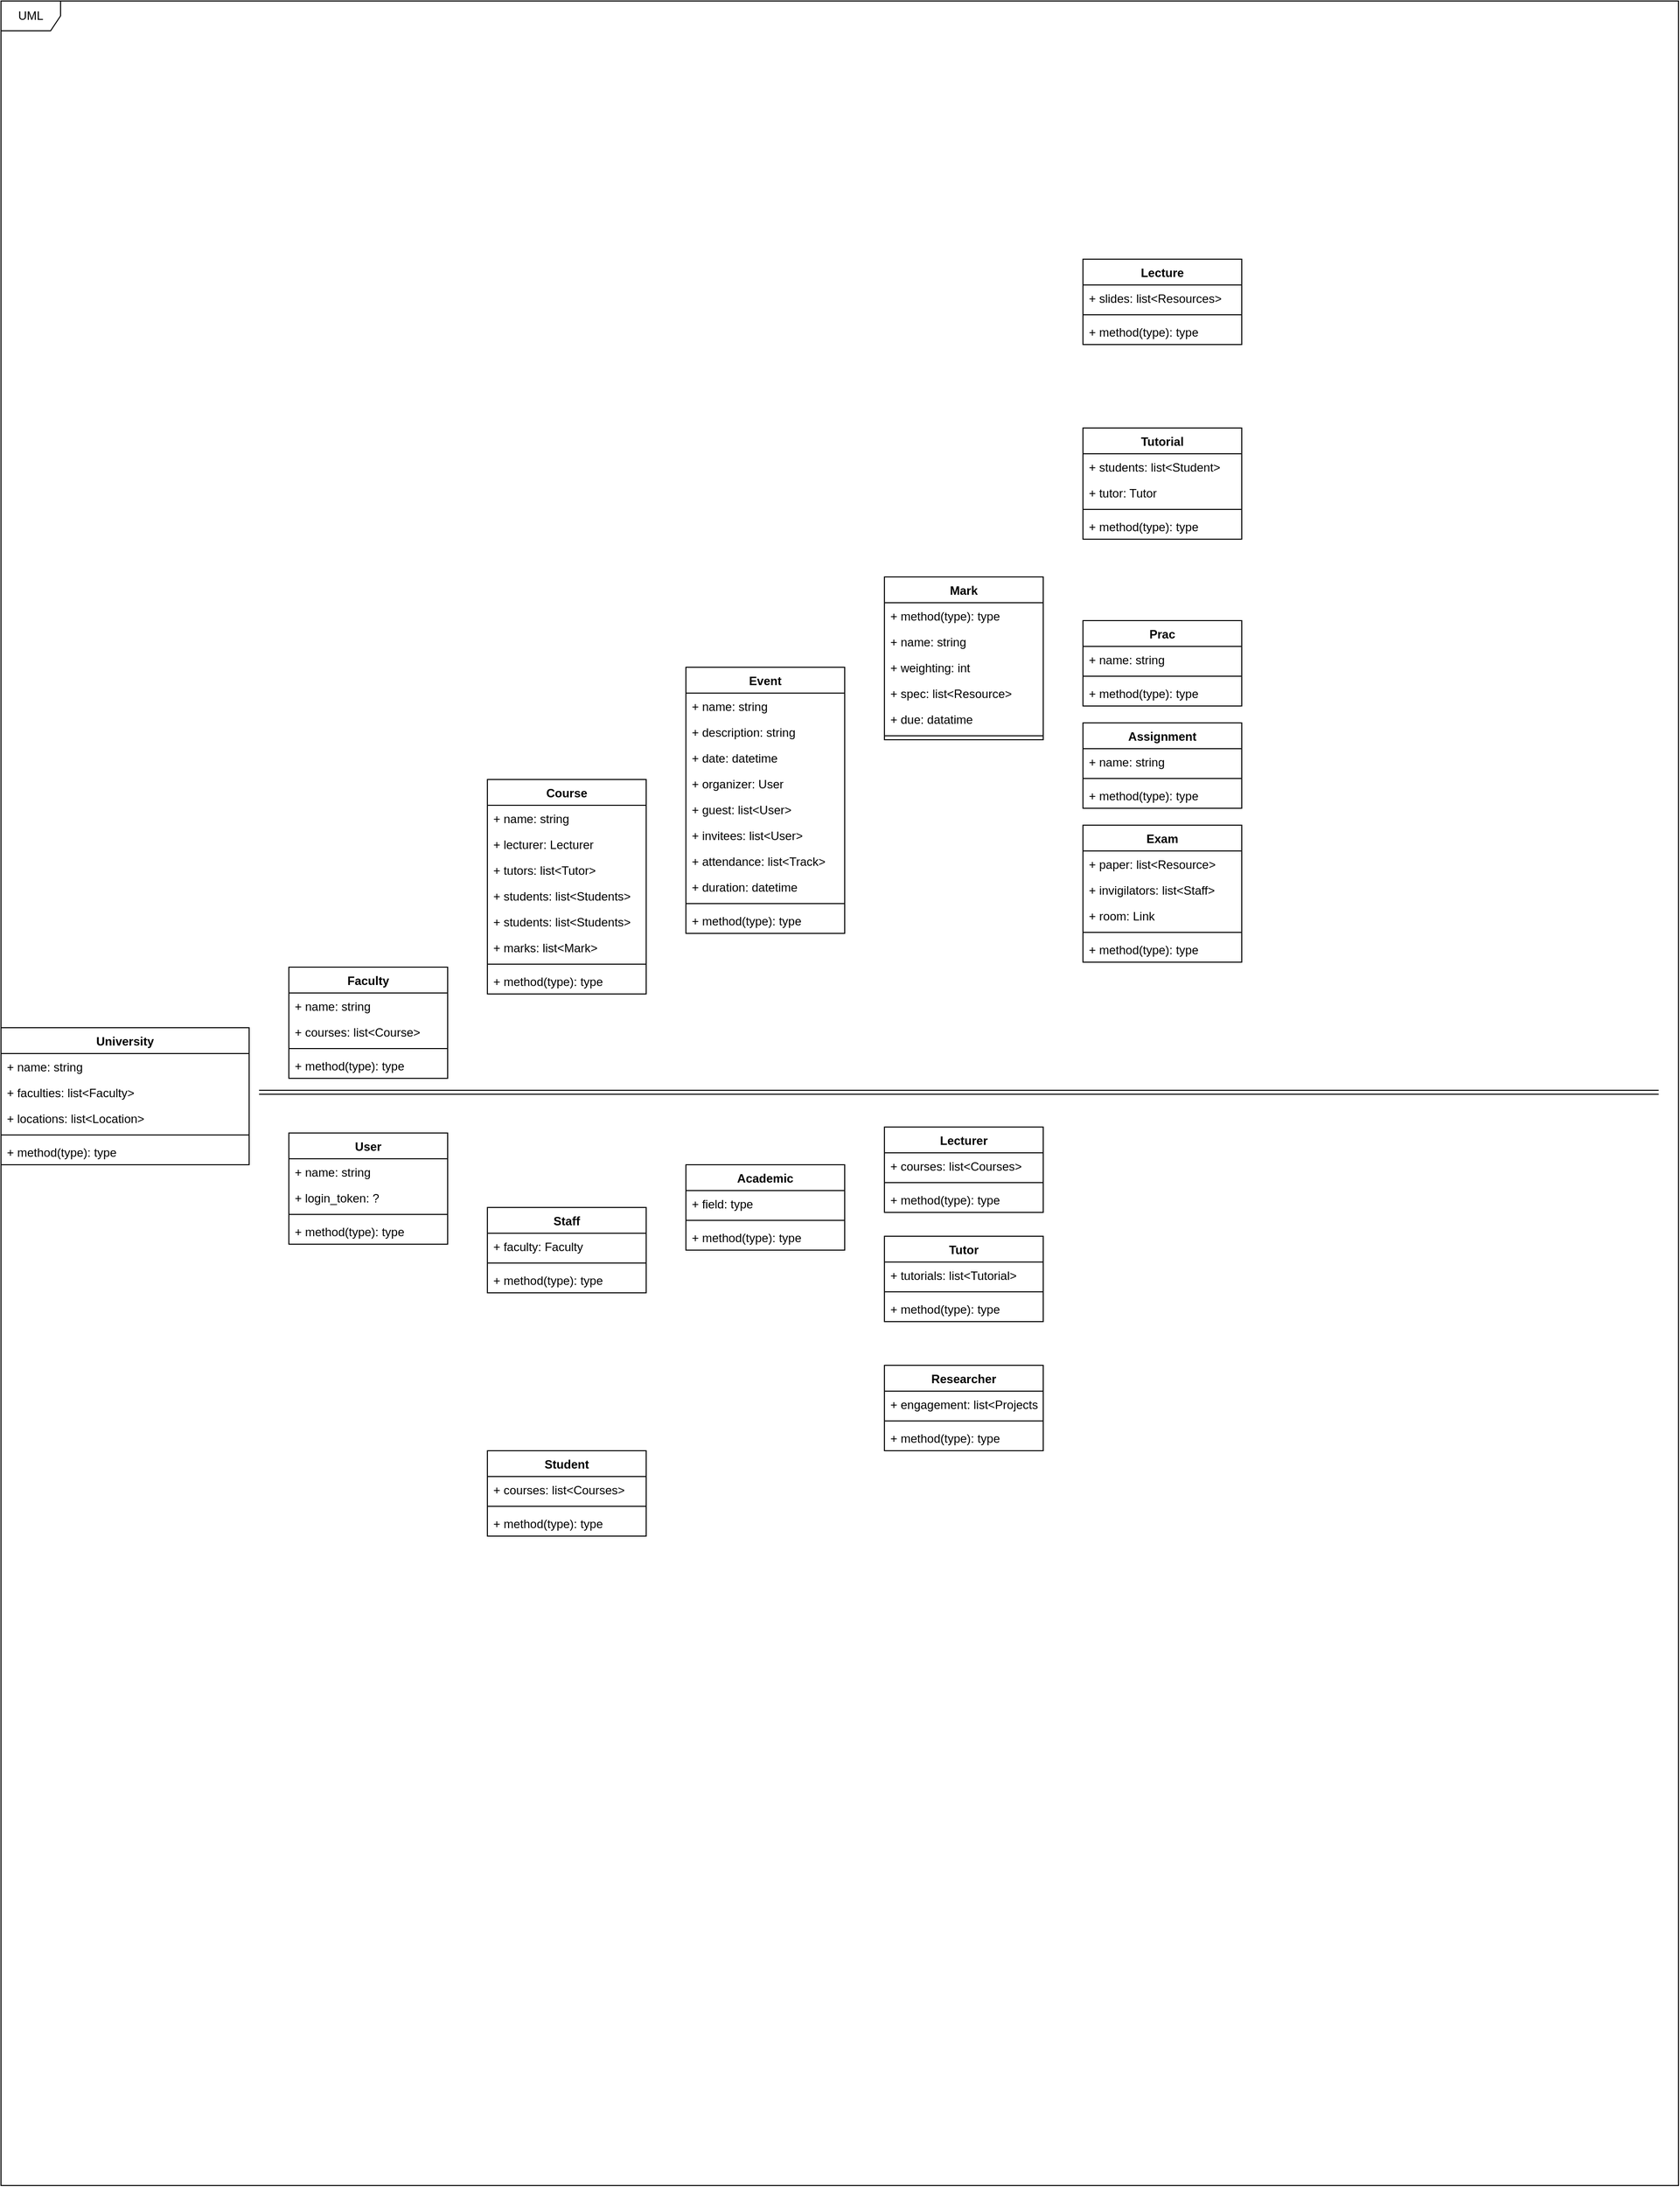 <mxfile version="14.9.9" type="device"><diagram id="Z7m2M0UvymlKABWu2LTI" name="Page-1"><mxGraphModel dx="4924" dy="3640" grid="1" gridSize="10" guides="1" tooltips="1" connect="1" arrows="1" fold="1" page="1" pageScale="1" pageWidth="850" pageHeight="1100" math="0" shadow="0"><root><mxCell id="0"/><mxCell id="1" parent="0"/><mxCell id="wfKHw5XFzL0mgUKnKjJF-109" value="UML" style="shape=umlFrame;whiteSpace=wrap;html=1;" vertex="1" parent="1"><mxGeometry x="-850" y="-1100" width="1690" height="2200" as="geometry"/></mxCell><mxCell id="24iyiNX7i6MSbY_-aKnq-56" value="University" style="swimlane;fontStyle=1;align=center;verticalAlign=top;childLayout=stackLayout;horizontal=1;startSize=26;horizontalStack=0;resizeParent=1;resizeParentMax=0;resizeLast=0;collapsible=1;marginBottom=0;" parent="1" vertex="1"><mxGeometry x="-850" y="-66" width="250" height="138" as="geometry"><mxRectangle x="40" y="60" width="90" height="26" as="alternateBounds"/></mxGeometry></mxCell><mxCell id="24iyiNX7i6MSbY_-aKnq-57" value="+ name: string" style="text;strokeColor=none;fillColor=none;align=left;verticalAlign=top;spacingLeft=4;spacingRight=4;overflow=hidden;rotatable=0;points=[[0,0.5],[1,0.5]];portConstraint=eastwest;" parent="24iyiNX7i6MSbY_-aKnq-56" vertex="1"><mxGeometry y="26" width="250" height="26" as="geometry"/></mxCell><mxCell id="wfKHw5XFzL0mgUKnKjJF-5" value="+ faculties: list&lt;Faculty&gt;" style="text;strokeColor=none;fillColor=none;align=left;verticalAlign=top;spacingLeft=4;spacingRight=4;overflow=hidden;rotatable=0;points=[[0,0.5],[1,0.5]];portConstraint=eastwest;" vertex="1" parent="24iyiNX7i6MSbY_-aKnq-56"><mxGeometry y="52" width="250" height="26" as="geometry"/></mxCell><mxCell id="wfKHw5XFzL0mgUKnKjJF-6" value="+ locations: list&lt;Location&gt;" style="text;strokeColor=none;fillColor=none;align=left;verticalAlign=top;spacingLeft=4;spacingRight=4;overflow=hidden;rotatable=0;points=[[0,0.5],[1,0.5]];portConstraint=eastwest;" vertex="1" parent="24iyiNX7i6MSbY_-aKnq-56"><mxGeometry y="78" width="250" height="26" as="geometry"/></mxCell><mxCell id="24iyiNX7i6MSbY_-aKnq-58" value="" style="line;strokeWidth=1;fillColor=none;align=left;verticalAlign=middle;spacingTop=-1;spacingLeft=3;spacingRight=3;rotatable=0;labelPosition=right;points=[];portConstraint=eastwest;" parent="24iyiNX7i6MSbY_-aKnq-56" vertex="1"><mxGeometry y="104" width="250" height="8" as="geometry"/></mxCell><mxCell id="24iyiNX7i6MSbY_-aKnq-59" value="+ method(type): type" style="text;strokeColor=none;fillColor=none;align=left;verticalAlign=top;spacingLeft=4;spacingRight=4;overflow=hidden;rotatable=0;points=[[0,0.5],[1,0.5]];portConstraint=eastwest;" parent="24iyiNX7i6MSbY_-aKnq-56" vertex="1"><mxGeometry y="112" width="250" height="26" as="geometry"/></mxCell><mxCell id="wfKHw5XFzL0mgUKnKjJF-11" value="Faculty" style="swimlane;fontStyle=1;align=center;verticalAlign=top;childLayout=stackLayout;horizontal=1;startSize=26;horizontalStack=0;resizeParent=1;resizeParentMax=0;resizeLast=0;collapsible=1;marginBottom=0;" vertex="1" parent="1"><mxGeometry x="-560" y="-127" width="160" height="112" as="geometry"/></mxCell><mxCell id="wfKHw5XFzL0mgUKnKjJF-12" value="+ name: string" style="text;strokeColor=none;fillColor=none;align=left;verticalAlign=top;spacingLeft=4;spacingRight=4;overflow=hidden;rotatable=0;points=[[0,0.5],[1,0.5]];portConstraint=eastwest;" vertex="1" parent="wfKHw5XFzL0mgUKnKjJF-11"><mxGeometry y="26" width="160" height="26" as="geometry"/></mxCell><mxCell id="wfKHw5XFzL0mgUKnKjJF-15" value="+ courses: list&lt;Course&gt;" style="text;strokeColor=none;fillColor=none;align=left;verticalAlign=top;spacingLeft=4;spacingRight=4;overflow=hidden;rotatable=0;points=[[0,0.5],[1,0.5]];portConstraint=eastwest;" vertex="1" parent="wfKHw5XFzL0mgUKnKjJF-11"><mxGeometry y="52" width="160" height="26" as="geometry"/></mxCell><mxCell id="wfKHw5XFzL0mgUKnKjJF-13" value="" style="line;strokeWidth=1;fillColor=none;align=left;verticalAlign=middle;spacingTop=-1;spacingLeft=3;spacingRight=3;rotatable=0;labelPosition=right;points=[];portConstraint=eastwest;" vertex="1" parent="wfKHw5XFzL0mgUKnKjJF-11"><mxGeometry y="78" width="160" height="8" as="geometry"/></mxCell><mxCell id="wfKHw5XFzL0mgUKnKjJF-14" value="+ method(type): type" style="text;strokeColor=none;fillColor=none;align=left;verticalAlign=top;spacingLeft=4;spacingRight=4;overflow=hidden;rotatable=0;points=[[0,0.5],[1,0.5]];portConstraint=eastwest;" vertex="1" parent="wfKHw5XFzL0mgUKnKjJF-11"><mxGeometry y="86" width="160" height="26" as="geometry"/></mxCell><mxCell id="wfKHw5XFzL0mgUKnKjJF-16" value="Event" style="swimlane;fontStyle=1;align=center;verticalAlign=top;childLayout=stackLayout;horizontal=1;startSize=26;horizontalStack=0;resizeParent=1;resizeParentMax=0;resizeLast=0;collapsible=1;marginBottom=0;" vertex="1" parent="1"><mxGeometry x="-160" y="-429" width="160" height="268" as="geometry"/></mxCell><mxCell id="wfKHw5XFzL0mgUKnKjJF-17" value="+ name: string" style="text;strokeColor=none;fillColor=none;align=left;verticalAlign=top;spacingLeft=4;spacingRight=4;overflow=hidden;rotatable=0;points=[[0,0.5],[1,0.5]];portConstraint=eastwest;" vertex="1" parent="wfKHw5XFzL0mgUKnKjJF-16"><mxGeometry y="26" width="160" height="26" as="geometry"/></mxCell><mxCell id="wfKHw5XFzL0mgUKnKjJF-29" value="+ description: string" style="text;strokeColor=none;fillColor=none;align=left;verticalAlign=top;spacingLeft=4;spacingRight=4;overflow=hidden;rotatable=0;points=[[0,0.5],[1,0.5]];portConstraint=eastwest;" vertex="1" parent="wfKHw5XFzL0mgUKnKjJF-16"><mxGeometry y="52" width="160" height="26" as="geometry"/></mxCell><mxCell id="wfKHw5XFzL0mgUKnKjJF-30" value="+ date: datetime" style="text;strokeColor=none;fillColor=none;align=left;verticalAlign=top;spacingLeft=4;spacingRight=4;overflow=hidden;rotatable=0;points=[[0,0.5],[1,0.5]];portConstraint=eastwest;" vertex="1" parent="wfKHw5XFzL0mgUKnKjJF-16"><mxGeometry y="78" width="160" height="26" as="geometry"/></mxCell><mxCell id="wfKHw5XFzL0mgUKnKjJF-47" value="+ organizer: User" style="text;strokeColor=none;fillColor=none;align=left;verticalAlign=top;spacingLeft=4;spacingRight=4;overflow=hidden;rotatable=0;points=[[0,0.5],[1,0.5]];portConstraint=eastwest;" vertex="1" parent="wfKHw5XFzL0mgUKnKjJF-16"><mxGeometry y="104" width="160" height="26" as="geometry"/></mxCell><mxCell id="wfKHw5XFzL0mgUKnKjJF-49" value="+ guest: list&lt;User&gt;" style="text;strokeColor=none;fillColor=none;align=left;verticalAlign=top;spacingLeft=4;spacingRight=4;overflow=hidden;rotatable=0;points=[[0,0.5],[1,0.5]];portConstraint=eastwest;" vertex="1" parent="wfKHw5XFzL0mgUKnKjJF-16"><mxGeometry y="130" width="160" height="26" as="geometry"/></mxCell><mxCell id="wfKHw5XFzL0mgUKnKjJF-48" value="+ invitees: list&lt;User&gt;" style="text;strokeColor=none;fillColor=none;align=left;verticalAlign=top;spacingLeft=4;spacingRight=4;overflow=hidden;rotatable=0;points=[[0,0.5],[1,0.5]];portConstraint=eastwest;" vertex="1" parent="wfKHw5XFzL0mgUKnKjJF-16"><mxGeometry y="156" width="160" height="26" as="geometry"/></mxCell><mxCell id="wfKHw5XFzL0mgUKnKjJF-90" value="+ attendance: list&lt;Track&gt;" style="text;strokeColor=none;fillColor=none;align=left;verticalAlign=top;spacingLeft=4;spacingRight=4;overflow=hidden;rotatable=0;points=[[0,0.5],[1,0.5]];portConstraint=eastwest;" vertex="1" parent="wfKHw5XFzL0mgUKnKjJF-16"><mxGeometry y="182" width="160" height="26" as="geometry"/></mxCell><mxCell id="wfKHw5XFzL0mgUKnKjJF-107" value="+ duration: datetime" style="text;strokeColor=none;fillColor=none;align=left;verticalAlign=top;spacingLeft=4;spacingRight=4;overflow=hidden;rotatable=0;points=[[0,0.5],[1,0.5]];portConstraint=eastwest;" vertex="1" parent="wfKHw5XFzL0mgUKnKjJF-16"><mxGeometry y="208" width="160" height="26" as="geometry"/></mxCell><mxCell id="wfKHw5XFzL0mgUKnKjJF-18" value="" style="line;strokeWidth=1;fillColor=none;align=left;verticalAlign=middle;spacingTop=-1;spacingLeft=3;spacingRight=3;rotatable=0;labelPosition=right;points=[];portConstraint=eastwest;" vertex="1" parent="wfKHw5XFzL0mgUKnKjJF-16"><mxGeometry y="234" width="160" height="8" as="geometry"/></mxCell><mxCell id="wfKHw5XFzL0mgUKnKjJF-19" value="+ method(type): type" style="text;strokeColor=none;fillColor=none;align=left;verticalAlign=top;spacingLeft=4;spacingRight=4;overflow=hidden;rotatable=0;points=[[0,0.5],[1,0.5]];portConstraint=eastwest;" vertex="1" parent="wfKHw5XFzL0mgUKnKjJF-16"><mxGeometry y="242" width="160" height="26" as="geometry"/></mxCell><mxCell id="wfKHw5XFzL0mgUKnKjJF-20" value="User" style="swimlane;fontStyle=1;align=center;verticalAlign=top;childLayout=stackLayout;horizontal=1;startSize=26;horizontalStack=0;resizeParent=1;resizeParentMax=0;resizeLast=0;collapsible=1;marginBottom=0;direction=east;" vertex="1" parent="1"><mxGeometry x="-560" y="40" width="160" height="112" as="geometry"/></mxCell><mxCell id="wfKHw5XFzL0mgUKnKjJF-21" value="+ name: string" style="text;strokeColor=none;fillColor=none;align=left;verticalAlign=top;spacingLeft=4;spacingRight=4;overflow=hidden;rotatable=0;points=[[0,0.5],[1,0.5]];portConstraint=eastwest;" vertex="1" parent="wfKHw5XFzL0mgUKnKjJF-20"><mxGeometry y="26" width="160" height="26" as="geometry"/></mxCell><mxCell id="wfKHw5XFzL0mgUKnKjJF-28" value="+ login_token: ?" style="text;strokeColor=none;fillColor=none;align=left;verticalAlign=top;spacingLeft=4;spacingRight=4;overflow=hidden;rotatable=0;points=[[0,0.5],[1,0.5]];portConstraint=eastwest;" vertex="1" parent="wfKHw5XFzL0mgUKnKjJF-20"><mxGeometry y="52" width="160" height="26" as="geometry"/></mxCell><mxCell id="wfKHw5XFzL0mgUKnKjJF-22" value="" style="line;strokeWidth=1;fillColor=none;align=left;verticalAlign=middle;spacingTop=-1;spacingLeft=3;spacingRight=3;rotatable=0;labelPosition=right;points=[];portConstraint=eastwest;" vertex="1" parent="wfKHw5XFzL0mgUKnKjJF-20"><mxGeometry y="78" width="160" height="8" as="geometry"/></mxCell><mxCell id="wfKHw5XFzL0mgUKnKjJF-23" value="+ method(type): type" style="text;strokeColor=none;fillColor=none;align=left;verticalAlign=top;spacingLeft=4;spacingRight=4;overflow=hidden;rotatable=0;points=[[0,0.5],[1,0.5]];portConstraint=eastwest;" vertex="1" parent="wfKHw5XFzL0mgUKnKjJF-20"><mxGeometry y="86" width="160" height="26" as="geometry"/></mxCell><mxCell id="wfKHw5XFzL0mgUKnKjJF-24" value="Course" style="swimlane;fontStyle=1;align=center;verticalAlign=top;childLayout=stackLayout;horizontal=1;startSize=26;horizontalStack=0;resizeParent=1;resizeParentMax=0;resizeLast=0;collapsible=1;marginBottom=0;" vertex="1" parent="1"><mxGeometry x="-360" y="-316" width="160" height="216" as="geometry"/></mxCell><mxCell id="wfKHw5XFzL0mgUKnKjJF-25" value="+ name: string" style="text;strokeColor=none;fillColor=none;align=left;verticalAlign=top;spacingLeft=4;spacingRight=4;overflow=hidden;rotatable=0;points=[[0,0.5],[1,0.5]];portConstraint=eastwest;" vertex="1" parent="wfKHw5XFzL0mgUKnKjJF-24"><mxGeometry y="26" width="160" height="26" as="geometry"/></mxCell><mxCell id="wfKHw5XFzL0mgUKnKjJF-51" value="+ lecturer: Lecturer" style="text;strokeColor=none;fillColor=none;align=left;verticalAlign=top;spacingLeft=4;spacingRight=4;overflow=hidden;rotatable=0;points=[[0,0.5],[1,0.5]];portConstraint=eastwest;" vertex="1" parent="wfKHw5XFzL0mgUKnKjJF-24"><mxGeometry y="52" width="160" height="26" as="geometry"/></mxCell><mxCell id="wfKHw5XFzL0mgUKnKjJF-84" value="+ tutors: list&lt;Tutor&gt;" style="text;strokeColor=none;fillColor=none;align=left;verticalAlign=top;spacingLeft=4;spacingRight=4;overflow=hidden;rotatable=0;points=[[0,0.5],[1,0.5]];portConstraint=eastwest;" vertex="1" parent="wfKHw5XFzL0mgUKnKjJF-24"><mxGeometry y="78" width="160" height="26" as="geometry"/></mxCell><mxCell id="wfKHw5XFzL0mgUKnKjJF-83" value="+ students: list&lt;Students&gt;" style="text;strokeColor=none;fillColor=none;align=left;verticalAlign=top;spacingLeft=4;spacingRight=4;overflow=hidden;rotatable=0;points=[[0,0.5],[1,0.5]];portConstraint=eastwest;" vertex="1" parent="wfKHw5XFzL0mgUKnKjJF-24"><mxGeometry y="104" width="160" height="26" as="geometry"/></mxCell><mxCell id="wfKHw5XFzL0mgUKnKjJF-91" value="+ students: list&lt;Students&gt;" style="text;strokeColor=none;fillColor=none;align=left;verticalAlign=top;spacingLeft=4;spacingRight=4;overflow=hidden;rotatable=0;points=[[0,0.5],[1,0.5]];portConstraint=eastwest;" vertex="1" parent="wfKHw5XFzL0mgUKnKjJF-24"><mxGeometry y="130" width="160" height="26" as="geometry"/></mxCell><mxCell id="wfKHw5XFzL0mgUKnKjJF-92" value="+ marks: list&lt;Mark&gt;" style="text;strokeColor=none;fillColor=none;align=left;verticalAlign=top;spacingLeft=4;spacingRight=4;overflow=hidden;rotatable=0;points=[[0,0.5],[1,0.5]];portConstraint=eastwest;" vertex="1" parent="wfKHw5XFzL0mgUKnKjJF-24"><mxGeometry y="156" width="160" height="26" as="geometry"/></mxCell><mxCell id="wfKHw5XFzL0mgUKnKjJF-26" value="" style="line;strokeWidth=1;fillColor=none;align=left;verticalAlign=middle;spacingTop=-1;spacingLeft=3;spacingRight=3;rotatable=0;labelPosition=right;points=[];portConstraint=eastwest;" vertex="1" parent="wfKHw5XFzL0mgUKnKjJF-24"><mxGeometry y="182" width="160" height="8" as="geometry"/></mxCell><mxCell id="wfKHw5XFzL0mgUKnKjJF-27" value="+ method(type): type" style="text;strokeColor=none;fillColor=none;align=left;verticalAlign=top;spacingLeft=4;spacingRight=4;overflow=hidden;rotatable=0;points=[[0,0.5],[1,0.5]];portConstraint=eastwest;" vertex="1" parent="wfKHw5XFzL0mgUKnKjJF-24"><mxGeometry y="190" width="160" height="26" as="geometry"/></mxCell><mxCell id="wfKHw5XFzL0mgUKnKjJF-31" value="Researcher" style="swimlane;fontStyle=1;align=center;verticalAlign=top;childLayout=stackLayout;horizontal=1;startSize=26;horizontalStack=0;resizeParent=1;resizeParentMax=0;resizeLast=0;collapsible=1;marginBottom=0;" vertex="1" parent="1"><mxGeometry x="40" y="274" width="160" height="86" as="geometry"/></mxCell><mxCell id="wfKHw5XFzL0mgUKnKjJF-32" value="+ engagement: list&lt;Projects&gt;" style="text;strokeColor=none;fillColor=none;align=left;verticalAlign=top;spacingLeft=4;spacingRight=4;overflow=hidden;rotatable=0;points=[[0,0.5],[1,0.5]];portConstraint=eastwest;" vertex="1" parent="wfKHw5XFzL0mgUKnKjJF-31"><mxGeometry y="26" width="160" height="26" as="geometry"/></mxCell><mxCell id="wfKHw5XFzL0mgUKnKjJF-33" value="" style="line;strokeWidth=1;fillColor=none;align=left;verticalAlign=middle;spacingTop=-1;spacingLeft=3;spacingRight=3;rotatable=0;labelPosition=right;points=[];portConstraint=eastwest;" vertex="1" parent="wfKHw5XFzL0mgUKnKjJF-31"><mxGeometry y="52" width="160" height="8" as="geometry"/></mxCell><mxCell id="wfKHw5XFzL0mgUKnKjJF-34" value="+ method(type): type" style="text;strokeColor=none;fillColor=none;align=left;verticalAlign=top;spacingLeft=4;spacingRight=4;overflow=hidden;rotatable=0;points=[[0,0.5],[1,0.5]];portConstraint=eastwest;" vertex="1" parent="wfKHw5XFzL0mgUKnKjJF-31"><mxGeometry y="60" width="160" height="26" as="geometry"/></mxCell><mxCell id="wfKHw5XFzL0mgUKnKjJF-35" value="Academic" style="swimlane;fontStyle=1;align=center;verticalAlign=top;childLayout=stackLayout;horizontal=1;startSize=26;horizontalStack=0;resizeParent=1;resizeParentMax=0;resizeLast=0;collapsible=1;marginBottom=0;" vertex="1" parent="1"><mxGeometry x="-160" y="72" width="160" height="86" as="geometry"/></mxCell><mxCell id="wfKHw5XFzL0mgUKnKjJF-36" value="+ field: type" style="text;strokeColor=none;fillColor=none;align=left;verticalAlign=top;spacingLeft=4;spacingRight=4;overflow=hidden;rotatable=0;points=[[0,0.5],[1,0.5]];portConstraint=eastwest;" vertex="1" parent="wfKHw5XFzL0mgUKnKjJF-35"><mxGeometry y="26" width="160" height="26" as="geometry"/></mxCell><mxCell id="wfKHw5XFzL0mgUKnKjJF-37" value="" style="line;strokeWidth=1;fillColor=none;align=left;verticalAlign=middle;spacingTop=-1;spacingLeft=3;spacingRight=3;rotatable=0;labelPosition=right;points=[];portConstraint=eastwest;" vertex="1" parent="wfKHw5XFzL0mgUKnKjJF-35"><mxGeometry y="52" width="160" height="8" as="geometry"/></mxCell><mxCell id="wfKHw5XFzL0mgUKnKjJF-38" value="+ method(type): type" style="text;strokeColor=none;fillColor=none;align=left;verticalAlign=top;spacingLeft=4;spacingRight=4;overflow=hidden;rotatable=0;points=[[0,0.5],[1,0.5]];portConstraint=eastwest;" vertex="1" parent="wfKHw5XFzL0mgUKnKjJF-35"><mxGeometry y="60" width="160" height="26" as="geometry"/></mxCell><mxCell id="wfKHw5XFzL0mgUKnKjJF-39" value="Staff" style="swimlane;fontStyle=1;align=center;verticalAlign=top;childLayout=stackLayout;horizontal=1;startSize=26;horizontalStack=0;resizeParent=1;resizeParentMax=0;resizeLast=0;collapsible=1;marginBottom=0;" vertex="1" parent="1"><mxGeometry x="-360" y="115" width="160" height="86" as="geometry"/></mxCell><mxCell id="wfKHw5XFzL0mgUKnKjJF-40" value="+ faculty: Faculty" style="text;strokeColor=none;fillColor=none;align=left;verticalAlign=top;spacingLeft=4;spacingRight=4;overflow=hidden;rotatable=0;points=[[0,0.5],[1,0.5]];portConstraint=eastwest;" vertex="1" parent="wfKHw5XFzL0mgUKnKjJF-39"><mxGeometry y="26" width="160" height="26" as="geometry"/></mxCell><mxCell id="wfKHw5XFzL0mgUKnKjJF-41" value="" style="line;strokeWidth=1;fillColor=none;align=left;verticalAlign=middle;spacingTop=-1;spacingLeft=3;spacingRight=3;rotatable=0;labelPosition=right;points=[];portConstraint=eastwest;" vertex="1" parent="wfKHw5XFzL0mgUKnKjJF-39"><mxGeometry y="52" width="160" height="8" as="geometry"/></mxCell><mxCell id="wfKHw5XFzL0mgUKnKjJF-42" value="+ method(type): type" style="text;strokeColor=none;fillColor=none;align=left;verticalAlign=top;spacingLeft=4;spacingRight=4;overflow=hidden;rotatable=0;points=[[0,0.5],[1,0.5]];portConstraint=eastwest;" vertex="1" parent="wfKHw5XFzL0mgUKnKjJF-39"><mxGeometry y="60" width="160" height="26" as="geometry"/></mxCell><mxCell id="wfKHw5XFzL0mgUKnKjJF-43" value="Tutorial" style="swimlane;fontStyle=1;align=center;verticalAlign=top;childLayout=stackLayout;horizontal=1;startSize=26;horizontalStack=0;resizeParent=1;resizeParentMax=0;resizeLast=0;collapsible=1;marginBottom=0;" vertex="1" parent="1"><mxGeometry x="240" y="-670" width="160" height="112" as="geometry"/></mxCell><mxCell id="wfKHw5XFzL0mgUKnKjJF-44" value="+ students: list&lt;Student&gt;" style="text;strokeColor=none;fillColor=none;align=left;verticalAlign=top;spacingLeft=4;spacingRight=4;overflow=hidden;rotatable=0;points=[[0,0.5],[1,0.5]];portConstraint=eastwest;" vertex="1" parent="wfKHw5XFzL0mgUKnKjJF-43"><mxGeometry y="26" width="160" height="26" as="geometry"/></mxCell><mxCell id="wfKHw5XFzL0mgUKnKjJF-82" value="+ tutor: Tutor" style="text;strokeColor=none;fillColor=none;align=left;verticalAlign=top;spacingLeft=4;spacingRight=4;overflow=hidden;rotatable=0;points=[[0,0.5],[1,0.5]];portConstraint=eastwest;" vertex="1" parent="wfKHw5XFzL0mgUKnKjJF-43"><mxGeometry y="52" width="160" height="26" as="geometry"/></mxCell><mxCell id="wfKHw5XFzL0mgUKnKjJF-45" value="" style="line;strokeWidth=1;fillColor=none;align=left;verticalAlign=middle;spacingTop=-1;spacingLeft=3;spacingRight=3;rotatable=0;labelPosition=right;points=[];portConstraint=eastwest;" vertex="1" parent="wfKHw5XFzL0mgUKnKjJF-43"><mxGeometry y="78" width="160" height="8" as="geometry"/></mxCell><mxCell id="wfKHw5XFzL0mgUKnKjJF-46" value="+ method(type): type" style="text;strokeColor=none;fillColor=none;align=left;verticalAlign=top;spacingLeft=4;spacingRight=4;overflow=hidden;rotatable=0;points=[[0,0.5],[1,0.5]];portConstraint=eastwest;" vertex="1" parent="wfKHw5XFzL0mgUKnKjJF-43"><mxGeometry y="86" width="160" height="26" as="geometry"/></mxCell><mxCell id="wfKHw5XFzL0mgUKnKjJF-53" value="Lecturer" style="swimlane;fontStyle=1;align=center;verticalAlign=top;childLayout=stackLayout;horizontal=1;startSize=26;horizontalStack=0;resizeParent=1;resizeParentMax=0;resizeLast=0;collapsible=1;marginBottom=0;" vertex="1" parent="1"><mxGeometry x="40" y="34" width="160" height="86" as="geometry"/></mxCell><mxCell id="wfKHw5XFzL0mgUKnKjJF-57" value="+ courses: list&lt;Courses&gt;" style="text;strokeColor=none;fillColor=none;align=left;verticalAlign=top;spacingLeft=4;spacingRight=4;overflow=hidden;rotatable=0;points=[[0,0.5],[1,0.5]];portConstraint=eastwest;" vertex="1" parent="wfKHw5XFzL0mgUKnKjJF-53"><mxGeometry y="26" width="160" height="26" as="geometry"/></mxCell><mxCell id="wfKHw5XFzL0mgUKnKjJF-55" value="" style="line;strokeWidth=1;fillColor=none;align=left;verticalAlign=middle;spacingTop=-1;spacingLeft=3;spacingRight=3;rotatable=0;labelPosition=right;points=[];portConstraint=eastwest;" vertex="1" parent="wfKHw5XFzL0mgUKnKjJF-53"><mxGeometry y="52" width="160" height="8" as="geometry"/></mxCell><mxCell id="wfKHw5XFzL0mgUKnKjJF-56" value="+ method(type): type" style="text;strokeColor=none;fillColor=none;align=left;verticalAlign=top;spacingLeft=4;spacingRight=4;overflow=hidden;rotatable=0;points=[[0,0.5],[1,0.5]];portConstraint=eastwest;" vertex="1" parent="wfKHw5XFzL0mgUKnKjJF-53"><mxGeometry y="60" width="160" height="26" as="geometry"/></mxCell><mxCell id="wfKHw5XFzL0mgUKnKjJF-58" value="Student" style="swimlane;fontStyle=1;align=center;verticalAlign=top;childLayout=stackLayout;horizontal=1;startSize=26;horizontalStack=0;resizeParent=1;resizeParentMax=0;resizeLast=0;collapsible=1;marginBottom=0;" vertex="1" parent="1"><mxGeometry x="-360" y="360" width="160" height="86" as="geometry"/></mxCell><mxCell id="wfKHw5XFzL0mgUKnKjJF-59" value="+ courses: list&lt;Courses&gt;" style="text;strokeColor=none;fillColor=none;align=left;verticalAlign=top;spacingLeft=4;spacingRight=4;overflow=hidden;rotatable=0;points=[[0,0.5],[1,0.5]];portConstraint=eastwest;" vertex="1" parent="wfKHw5XFzL0mgUKnKjJF-58"><mxGeometry y="26" width="160" height="26" as="geometry"/></mxCell><mxCell id="wfKHw5XFzL0mgUKnKjJF-60" value="" style="line;strokeWidth=1;fillColor=none;align=left;verticalAlign=middle;spacingTop=-1;spacingLeft=3;spacingRight=3;rotatable=0;labelPosition=right;points=[];portConstraint=eastwest;" vertex="1" parent="wfKHw5XFzL0mgUKnKjJF-58"><mxGeometry y="52" width="160" height="8" as="geometry"/></mxCell><mxCell id="wfKHw5XFzL0mgUKnKjJF-61" value="+ method(type): type" style="text;strokeColor=none;fillColor=none;align=left;verticalAlign=top;spacingLeft=4;spacingRight=4;overflow=hidden;rotatable=0;points=[[0,0.5],[1,0.5]];portConstraint=eastwest;" vertex="1" parent="wfKHw5XFzL0mgUKnKjJF-58"><mxGeometry y="60" width="160" height="26" as="geometry"/></mxCell><mxCell id="wfKHw5XFzL0mgUKnKjJF-62" value="Exam" style="swimlane;fontStyle=1;align=center;verticalAlign=top;childLayout=stackLayout;horizontal=1;startSize=26;horizontalStack=0;resizeParent=1;resizeParentMax=0;resizeLast=0;collapsible=1;marginBottom=0;" vertex="1" parent="1"><mxGeometry x="240" y="-270" width="160" height="138" as="geometry"/></mxCell><mxCell id="wfKHw5XFzL0mgUKnKjJF-63" value="+ paper: list&lt;Resource&gt;" style="text;strokeColor=none;fillColor=none;align=left;verticalAlign=top;spacingLeft=4;spacingRight=4;overflow=hidden;rotatable=0;points=[[0,0.5],[1,0.5]];portConstraint=eastwest;" vertex="1" parent="wfKHw5XFzL0mgUKnKjJF-62"><mxGeometry y="26" width="160" height="26" as="geometry"/></mxCell><mxCell id="wfKHw5XFzL0mgUKnKjJF-75" value="+ invigilators: list&lt;Staff&gt;" style="text;strokeColor=none;fillColor=none;align=left;verticalAlign=top;spacingLeft=4;spacingRight=4;overflow=hidden;rotatable=0;points=[[0,0.5],[1,0.5]];portConstraint=eastwest;" vertex="1" parent="wfKHw5XFzL0mgUKnKjJF-62"><mxGeometry y="52" width="160" height="26" as="geometry"/></mxCell><mxCell id="wfKHw5XFzL0mgUKnKjJF-76" value="+ room: Link" style="text;strokeColor=none;fillColor=none;align=left;verticalAlign=top;spacingLeft=4;spacingRight=4;overflow=hidden;rotatable=0;points=[[0,0.5],[1,0.5]];portConstraint=eastwest;" vertex="1" parent="wfKHw5XFzL0mgUKnKjJF-62"><mxGeometry y="78" width="160" height="26" as="geometry"/></mxCell><mxCell id="wfKHw5XFzL0mgUKnKjJF-64" value="" style="line;strokeWidth=1;fillColor=none;align=left;verticalAlign=middle;spacingTop=-1;spacingLeft=3;spacingRight=3;rotatable=0;labelPosition=right;points=[];portConstraint=eastwest;" vertex="1" parent="wfKHw5XFzL0mgUKnKjJF-62"><mxGeometry y="104" width="160" height="8" as="geometry"/></mxCell><mxCell id="wfKHw5XFzL0mgUKnKjJF-65" value="+ method(type): type" style="text;strokeColor=none;fillColor=none;align=left;verticalAlign=top;spacingLeft=4;spacingRight=4;overflow=hidden;rotatable=0;points=[[0,0.5],[1,0.5]];portConstraint=eastwest;" vertex="1" parent="wfKHw5XFzL0mgUKnKjJF-62"><mxGeometry y="112" width="160" height="26" as="geometry"/></mxCell><mxCell id="wfKHw5XFzL0mgUKnKjJF-66" value="Lecture" style="swimlane;fontStyle=1;align=center;verticalAlign=top;childLayout=stackLayout;horizontal=1;startSize=26;horizontalStack=0;resizeParent=1;resizeParentMax=0;resizeLast=0;collapsible=1;marginBottom=0;" vertex="1" parent="1"><mxGeometry x="240" y="-840" width="160" height="86" as="geometry"/></mxCell><mxCell id="wfKHw5XFzL0mgUKnKjJF-74" value="+ slides: list&lt;Resources&gt;" style="text;strokeColor=none;fillColor=none;align=left;verticalAlign=top;spacingLeft=4;spacingRight=4;overflow=hidden;rotatable=0;points=[[0,0.5],[1,0.5]];portConstraint=eastwest;" vertex="1" parent="wfKHw5XFzL0mgUKnKjJF-66"><mxGeometry y="26" width="160" height="26" as="geometry"/></mxCell><mxCell id="wfKHw5XFzL0mgUKnKjJF-68" value="" style="line;strokeWidth=1;fillColor=none;align=left;verticalAlign=middle;spacingTop=-1;spacingLeft=3;spacingRight=3;rotatable=0;labelPosition=right;points=[];portConstraint=eastwest;" vertex="1" parent="wfKHw5XFzL0mgUKnKjJF-66"><mxGeometry y="52" width="160" height="8" as="geometry"/></mxCell><mxCell id="wfKHw5XFzL0mgUKnKjJF-69" value="+ method(type): type" style="text;strokeColor=none;fillColor=none;align=left;verticalAlign=top;spacingLeft=4;spacingRight=4;overflow=hidden;rotatable=0;points=[[0,0.5],[1,0.5]];portConstraint=eastwest;" vertex="1" parent="wfKHw5XFzL0mgUKnKjJF-66"><mxGeometry y="60" width="160" height="26" as="geometry"/></mxCell><mxCell id="wfKHw5XFzL0mgUKnKjJF-70" value="Prac" style="swimlane;fontStyle=1;align=center;verticalAlign=top;childLayout=stackLayout;horizontal=1;startSize=26;horizontalStack=0;resizeParent=1;resizeParentMax=0;resizeLast=0;collapsible=1;marginBottom=0;" vertex="1" parent="1"><mxGeometry x="240" y="-476" width="160" height="86" as="geometry"/></mxCell><mxCell id="wfKHw5XFzL0mgUKnKjJF-71" value="+ name: string" style="text;strokeColor=none;fillColor=none;align=left;verticalAlign=top;spacingLeft=4;spacingRight=4;overflow=hidden;rotatable=0;points=[[0,0.5],[1,0.5]];portConstraint=eastwest;" vertex="1" parent="wfKHw5XFzL0mgUKnKjJF-70"><mxGeometry y="26" width="160" height="26" as="geometry"/></mxCell><mxCell id="wfKHw5XFzL0mgUKnKjJF-72" value="" style="line;strokeWidth=1;fillColor=none;align=left;verticalAlign=middle;spacingTop=-1;spacingLeft=3;spacingRight=3;rotatable=0;labelPosition=right;points=[];portConstraint=eastwest;" vertex="1" parent="wfKHw5XFzL0mgUKnKjJF-70"><mxGeometry y="52" width="160" height="8" as="geometry"/></mxCell><mxCell id="wfKHw5XFzL0mgUKnKjJF-73" value="+ method(type): type" style="text;strokeColor=none;fillColor=none;align=left;verticalAlign=top;spacingLeft=4;spacingRight=4;overflow=hidden;rotatable=0;points=[[0,0.5],[1,0.5]];portConstraint=eastwest;" vertex="1" parent="wfKHw5XFzL0mgUKnKjJF-70"><mxGeometry y="60" width="160" height="26" as="geometry"/></mxCell><mxCell id="wfKHw5XFzL0mgUKnKjJF-77" value="Tutor" style="swimlane;fontStyle=1;align=center;verticalAlign=top;childLayout=stackLayout;horizontal=1;startSize=26;horizontalStack=0;resizeParent=1;resizeParentMax=0;resizeLast=0;collapsible=1;marginBottom=0;" vertex="1" parent="1"><mxGeometry x="40" y="144" width="160" height="86" as="geometry"/></mxCell><mxCell id="wfKHw5XFzL0mgUKnKjJF-78" value="+ tutorials: list&lt;Tutorial&gt;" style="text;strokeColor=none;fillColor=none;align=left;verticalAlign=top;spacingLeft=4;spacingRight=4;overflow=hidden;rotatable=0;points=[[0,0.5],[1,0.5]];portConstraint=eastwest;" vertex="1" parent="wfKHw5XFzL0mgUKnKjJF-77"><mxGeometry y="26" width="160" height="26" as="geometry"/></mxCell><mxCell id="wfKHw5XFzL0mgUKnKjJF-79" value="" style="line;strokeWidth=1;fillColor=none;align=left;verticalAlign=middle;spacingTop=-1;spacingLeft=3;spacingRight=3;rotatable=0;labelPosition=right;points=[];portConstraint=eastwest;" vertex="1" parent="wfKHw5XFzL0mgUKnKjJF-77"><mxGeometry y="52" width="160" height="8" as="geometry"/></mxCell><mxCell id="wfKHw5XFzL0mgUKnKjJF-80" value="+ method(type): type" style="text;strokeColor=none;fillColor=none;align=left;verticalAlign=top;spacingLeft=4;spacingRight=4;overflow=hidden;rotatable=0;points=[[0,0.5],[1,0.5]];portConstraint=eastwest;" vertex="1" parent="wfKHw5XFzL0mgUKnKjJF-77"><mxGeometry y="60" width="160" height="26" as="geometry"/></mxCell><mxCell id="wfKHw5XFzL0mgUKnKjJF-93" value="Mark" style="swimlane;fontStyle=1;align=center;verticalAlign=top;childLayout=stackLayout;horizontal=1;startSize=26;horizontalStack=0;resizeParent=1;resizeParentMax=0;resizeLast=0;collapsible=1;marginBottom=0;" vertex="1" parent="1"><mxGeometry x="40" y="-520" width="160" height="164" as="geometry"/></mxCell><mxCell id="wfKHw5XFzL0mgUKnKjJF-96" value="+ method(type): type" style="text;strokeColor=none;fillColor=none;align=left;verticalAlign=top;spacingLeft=4;spacingRight=4;overflow=hidden;rotatable=0;points=[[0,0.5],[1,0.5]];portConstraint=eastwest;" vertex="1" parent="wfKHw5XFzL0mgUKnKjJF-93"><mxGeometry y="26" width="160" height="26" as="geometry"/></mxCell><mxCell id="wfKHw5XFzL0mgUKnKjJF-94" value="+ name: string" style="text;strokeColor=none;fillColor=none;align=left;verticalAlign=top;spacingLeft=4;spacingRight=4;overflow=hidden;rotatable=0;points=[[0,0.5],[1,0.5]];portConstraint=eastwest;" vertex="1" parent="wfKHw5XFzL0mgUKnKjJF-93"><mxGeometry y="52" width="160" height="26" as="geometry"/></mxCell><mxCell id="wfKHw5XFzL0mgUKnKjJF-97" value="+ weighting: int" style="text;strokeColor=none;fillColor=none;align=left;verticalAlign=top;spacingLeft=4;spacingRight=4;overflow=hidden;rotatable=0;points=[[0,0.5],[1,0.5]];portConstraint=eastwest;" vertex="1" parent="wfKHw5XFzL0mgUKnKjJF-93"><mxGeometry y="78" width="160" height="26" as="geometry"/></mxCell><mxCell id="wfKHw5XFzL0mgUKnKjJF-98" value="+ spec: list&lt;Resource&gt;" style="text;strokeColor=none;fillColor=none;align=left;verticalAlign=top;spacingLeft=4;spacingRight=4;overflow=hidden;rotatable=0;points=[[0,0.5],[1,0.5]];portConstraint=eastwest;" vertex="1" parent="wfKHw5XFzL0mgUKnKjJF-93"><mxGeometry y="104" width="160" height="26" as="geometry"/></mxCell><mxCell id="wfKHw5XFzL0mgUKnKjJF-103" value="+ due: datatime" style="text;strokeColor=none;fillColor=none;align=left;verticalAlign=top;spacingLeft=4;spacingRight=4;overflow=hidden;rotatable=0;points=[[0,0.5],[1,0.5]];portConstraint=eastwest;" vertex="1" parent="wfKHw5XFzL0mgUKnKjJF-93"><mxGeometry y="130" width="160" height="26" as="geometry"/></mxCell><mxCell id="wfKHw5XFzL0mgUKnKjJF-95" value="" style="line;strokeWidth=1;fillColor=none;align=left;verticalAlign=middle;spacingTop=-1;spacingLeft=3;spacingRight=3;rotatable=0;labelPosition=right;points=[];portConstraint=eastwest;" vertex="1" parent="wfKHw5XFzL0mgUKnKjJF-93"><mxGeometry y="156" width="160" height="8" as="geometry"/></mxCell><mxCell id="wfKHw5XFzL0mgUKnKjJF-99" value="Assignment" style="swimlane;fontStyle=1;align=center;verticalAlign=top;childLayout=stackLayout;horizontal=1;startSize=26;horizontalStack=0;resizeParent=1;resizeParentMax=0;resizeLast=0;collapsible=1;marginBottom=0;" vertex="1" parent="1"><mxGeometry x="240" y="-373" width="160" height="86" as="geometry"/></mxCell><mxCell id="wfKHw5XFzL0mgUKnKjJF-100" value="+ name: string" style="text;strokeColor=none;fillColor=none;align=left;verticalAlign=top;spacingLeft=4;spacingRight=4;overflow=hidden;rotatable=0;points=[[0,0.5],[1,0.5]];portConstraint=eastwest;" vertex="1" parent="wfKHw5XFzL0mgUKnKjJF-99"><mxGeometry y="26" width="160" height="26" as="geometry"/></mxCell><mxCell id="wfKHw5XFzL0mgUKnKjJF-101" value="" style="line;strokeWidth=1;fillColor=none;align=left;verticalAlign=middle;spacingTop=-1;spacingLeft=3;spacingRight=3;rotatable=0;labelPosition=right;points=[];portConstraint=eastwest;" vertex="1" parent="wfKHw5XFzL0mgUKnKjJF-99"><mxGeometry y="52" width="160" height="8" as="geometry"/></mxCell><mxCell id="wfKHw5XFzL0mgUKnKjJF-102" value="+ method(type): type" style="text;strokeColor=none;fillColor=none;align=left;verticalAlign=top;spacingLeft=4;spacingRight=4;overflow=hidden;rotatable=0;points=[[0,0.5],[1,0.5]];portConstraint=eastwest;" vertex="1" parent="wfKHw5XFzL0mgUKnKjJF-99"><mxGeometry y="60" width="160" height="26" as="geometry"/></mxCell><mxCell id="wfKHw5XFzL0mgUKnKjJF-108" value="" style="shape=link;html=1;" edge="1" parent="1"><mxGeometry width="100" relative="1" as="geometry"><mxPoint x="-590" y="-1" as="sourcePoint"/><mxPoint x="820" y="-1" as="targetPoint"/></mxGeometry></mxCell></root></mxGraphModel></diagram></mxfile>